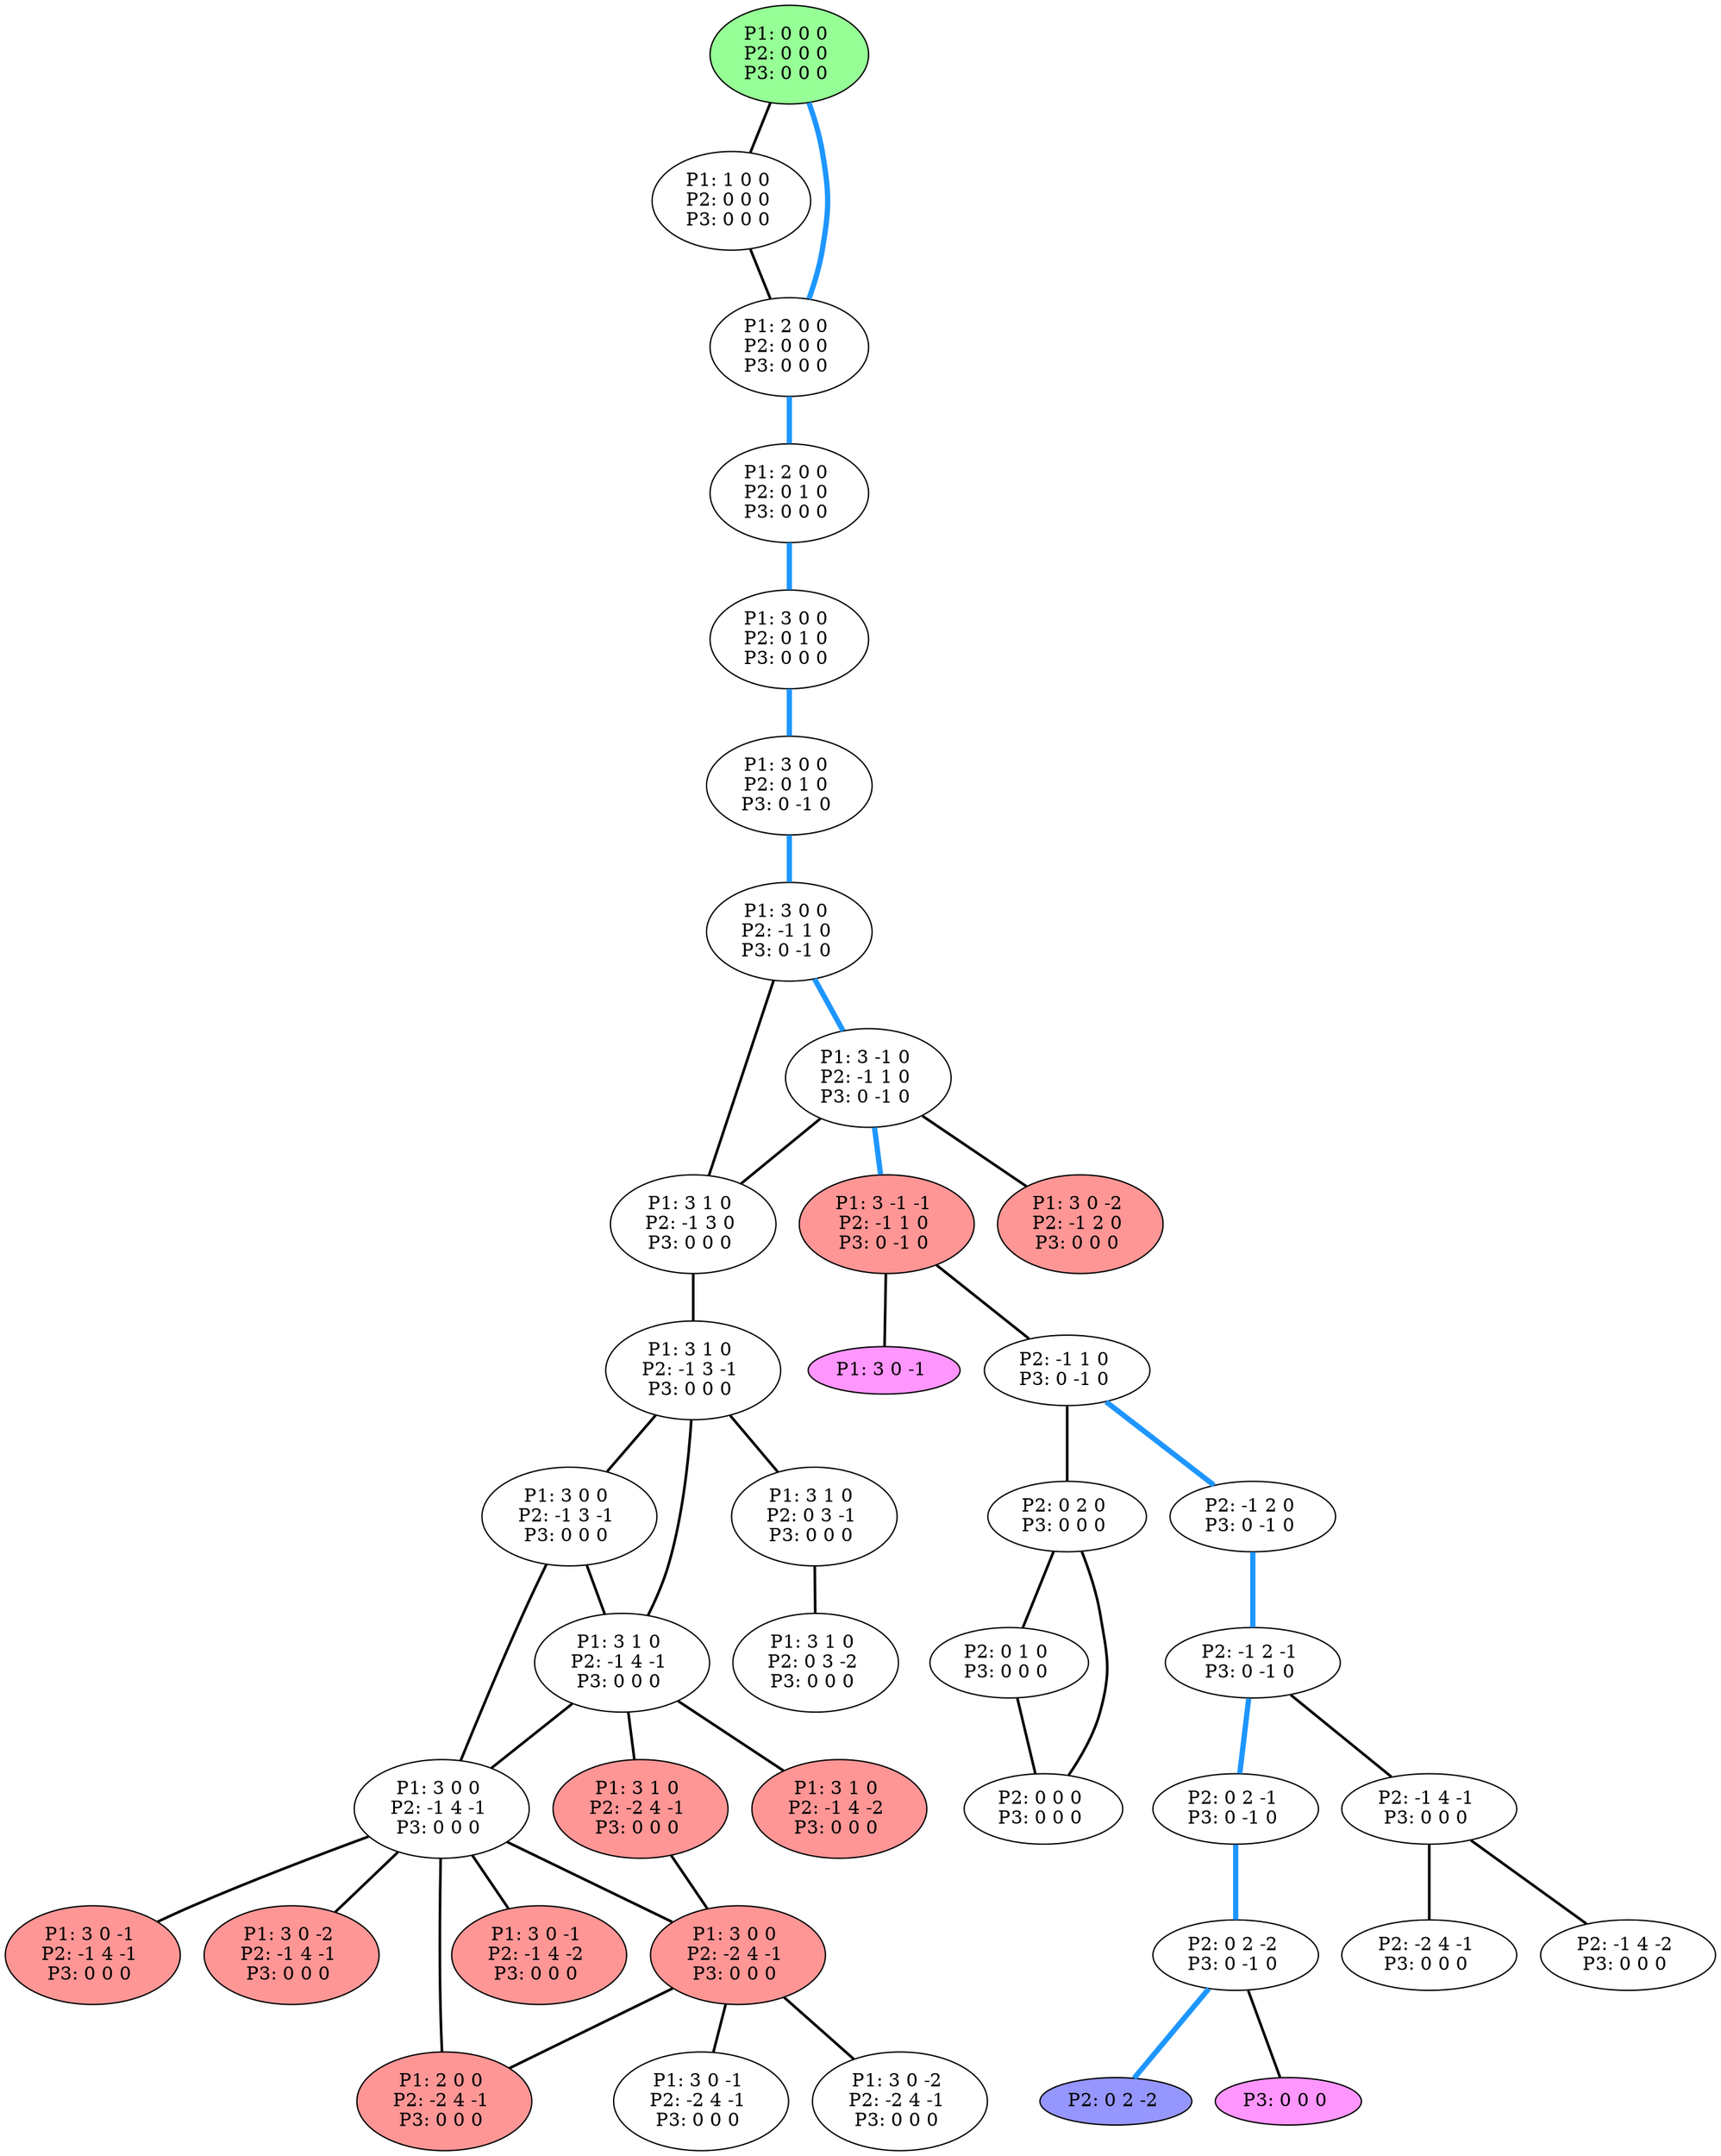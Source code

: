 graph G {
color = "black"
0 [label = "P1: 0 0 0 
P2: 0 0 0 
P3: 0 0 0 
",  style="filled", fillcolor = "#96FF96"];
1 [label = "P1: 1 0 0 
P2: 0 0 0 
P3: 0 0 0 
"];
2 [label = "P1: 2 0 0 
P2: 0 0 0 
P3: 0 0 0 
"];
3 [label = "P1: 2 0 0 
P2: 0 1 0 
P3: 0 0 0 
"];
4 [label = "P1: 3 0 0 
P2: 0 1 0 
P3: 0 0 0 
"];
5 [label = "P1: 3 0 0 
P2: 0 1 0 
P3: 0 -1 0 
"];
6 [label = "P1: 3 0 0 
P2: -1 1 0 
P3: 0 -1 0 
"];
7 [label = "P1: 3 -1 0 
P2: -1 1 0 
P3: 0 -1 0 
"];
8 [label = "P1: 3 1 0 
P2: -1 3 0 
P3: 0 0 0 
"];
9 [label = "P1: 3 -1 -1 
P2: -1 1 0 
P3: 0 -1 0 
",  style="filled", fillcolor = "#FF9696"];
10 [label = "P1: 3 0 -2 
P2: -1 2 0 
P3: 0 0 0 
",  style="filled", fillcolor = "#FF9696"];
11 [label = "P1: 3 1 0 
P2: -1 3 -1 
P3: 0 0 0 
"];
12 [label = "P1: 3 0 0 
P2: -1 3 -1 
P3: 0 0 0 
"];
13 [label = "P1: 3 1 0 
P2: 0 3 -1 
P3: 0 0 0 
"];
14 [label = "P1: 3 1 0 
P2: -1 4 -1 
P3: 0 0 0 
"];
15 [label = "P1: 3 0 0 
P2: -1 4 -1 
P3: 0 0 0 
"];
16 [label = "P1: 3 1 0 
P2: 0 3 -2 
P3: 0 0 0 
"];
17 [label = "P1: 3 1 0 
P2: -2 4 -1 
P3: 0 0 0 
",  style="filled", fillcolor = "#FF9696"];
18 [label = "P1: 3 1 0 
P2: -1 4 -2 
P3: 0 0 0 
",  style="filled", fillcolor = "#FF9696"];
19 [label = "P1: 3 0 -1 
P2: -1 4 -1 
P3: 0 0 0 
",  style="filled", fillcolor = "#FF9696"];
20 [label = "P1: 3 0 -2 
P2: -1 4 -1 
P3: 0 0 0 
",  style="filled", fillcolor = "#FF9696"];
21 [label = "P1: 3 0 0 
P2: -2 4 -1 
P3: 0 0 0 
",  style="filled", fillcolor = "#FF9696"];
22 [label = "P1: 2 0 0 
P2: -2 4 -1 
P3: 0 0 0 
",  style="filled", fillcolor = "#FF9696"];
23 [label = "P1: 3 0 -1 
P2: -1 4 -2 
P3: 0 0 0 
",  style="filled", fillcolor = "#FF9696"];
24 [label = "P1: 3 0 -1 
P2: -2 4 -1 
P3: 0 0 0 
"];
25 [label = "P1: 3 0 -2 
P2: -2 4 -1 
P3: 0 0 0 
"];
26 [label = "P1: 3 0 -1 
",  style="filled", fillcolor = "#FF96FF"];
27 [label = "P2: -1 1 0 
P3: 0 -1 0 
"];
28 [label = "P2: 0 2 0 
P3: 0 0 0 
"];
29 [label = "P2: -1 2 0 
P3: 0 -1 0 
"];
30 [label = "P2: 0 1 0 
P3: 0 0 0 
"];
31 [label = "P2: 0 0 0 
P3: 0 0 0 
"];
32 [label = "P2: -1 2 -1 
P3: 0 -1 0 
"];
33 [label = "P2: 0 2 -1 
P3: 0 -1 0 
"];
34 [label = "P2: -1 4 -1 
P3: 0 0 0 
"];
35 [label = "P2: 0 2 -2 
P3: 0 -1 0 
"];
36 [label = "P2: -2 4 -1 
P3: 0 0 0 
"];
37 [label = "P2: -1 4 -2 
P3: 0 0 0 
"];
38 [label = "P2: 0 2 -2 
", style="filled", fillcolor = "#9696FF"];
39 [label = "P3: 0 0 0 
",  style="filled", fillcolor = "#FF96FF"];
edge [style=bold];
0 -- 1 [color=black];
0 -- 2 [color="#1E96FF", penwidth=4.0];

1 -- 2 [color=black];

2 -- 3 [color="#1E96FF", penwidth=4.0];

3 -- 4 [color="#1E96FF", penwidth=4.0];

4 -- 5 [color="#1E96FF", penwidth=4.0];

5 -- 6 [color="#1E96FF", penwidth=4.0];

6 -- 7 [color="#1E96FF", penwidth=4.0];
6 -- 8 [color=black];

7 -- 9 [color="#1E96FF", penwidth=4.0];
7 -- 10 [color=black];
7 -- 8 [color=black];

8 -- 11 [color=black];

9 -- 27 [color=black];
9 -- 26 [color=black];


11 -- 12 [color=black];
11 -- 13 [color=black];
11 -- 14 [color=black];

12 -- 15 [color=black];
12 -- 14 [color=black];

13 -- 16 [color=black];

14 -- 15 [color=black];
14 -- 17 [color=black];
14 -- 18 [color=black];

15 -- 19 [color=black];
15 -- 20 [color=black];
15 -- 21 [color=black];
15 -- 22 [color=black];
15 -- 23 [color=black];


17 -- 21 [color=black];




21 -- 22 [color=black];
21 -- 24 [color=black];
21 -- 25 [color=black];





27 -- 28 [color=black];
27 -- 29 [color="#1E96FF", penwidth=4.0];

28 -- 30 [color=black];
28 -- 31 [color=black];

29 -- 32 [color="#1E96FF", penwidth=4.0];

30 -- 31 [color=black];


32 -- 33 [color="#1E96FF", penwidth=4.0];
32 -- 34 [color=black];

33 -- 35 [color="#1E96FF", penwidth=4.0];

34 -- 36 [color=black];
34 -- 37 [color=black];

35 -- 39 [color=black];
35 -- 38 [color="#1E96FF", penwidth=4.0];



}
